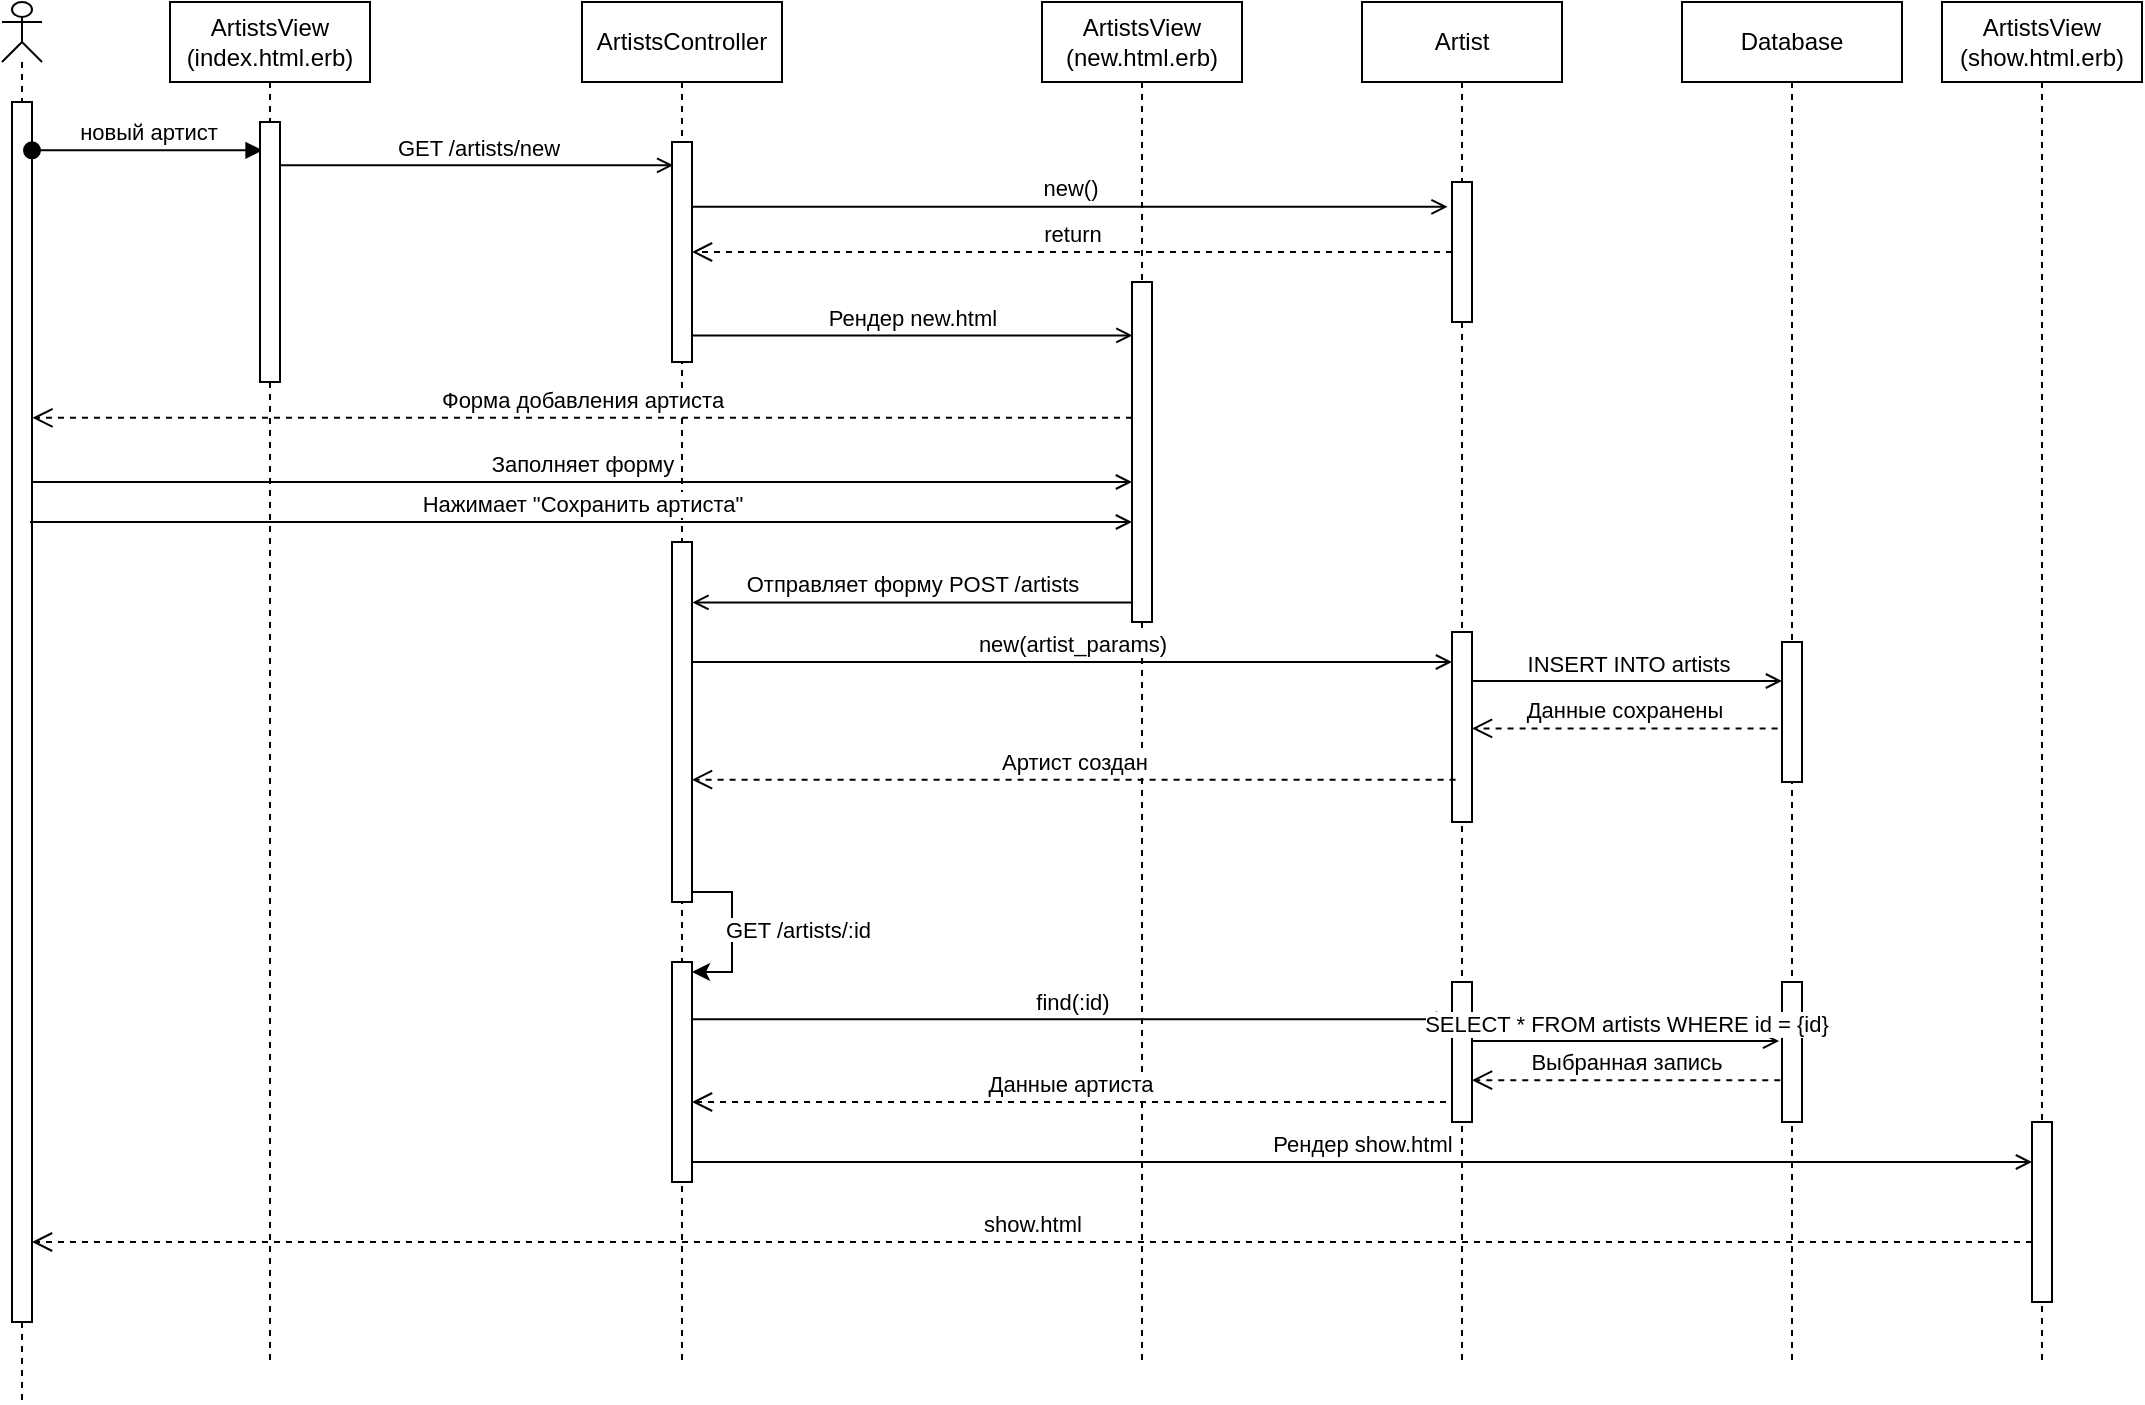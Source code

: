 <mxfile version="23.1.5" type="device">
  <diagram name="Page-1" id="2YBvvXClWsGukQMizWep">
    <mxGraphModel dx="200" dy="629" grid="1" gridSize="10" guides="1" tooltips="1" connect="1" arrows="1" fold="1" page="1" pageScale="1" pageWidth="850" pageHeight="1100" math="0" shadow="0">
      <root>
        <mxCell id="0" />
        <mxCell id="1" parent="0" />
        <mxCell id="tYpc_6L7HMuKdfje9hwW-2" value="" style="shape=umlLifeline;perimeter=lifelinePerimeter;whiteSpace=wrap;html=1;container=1;dropTarget=0;collapsible=0;recursiveResize=0;outlineConnect=0;portConstraint=eastwest;newEdgeStyle={&quot;curved&quot;:0,&quot;rounded&quot;:0};participant=umlActor;size=30;" parent="1" vertex="1">
          <mxGeometry x="890" y="40" width="20" height="700" as="geometry" />
        </mxCell>
        <mxCell id="wfLRHfoRq0fTwZMZBJ59-5" value="" style="html=1;points=[[0,0,0,0,5],[0,1,0,0,-5],[1,0,0,0,5],[1,1,0,0,-5]];perimeter=orthogonalPerimeter;outlineConnect=0;targetShapes=umlLifeline;portConstraint=eastwest;newEdgeStyle={&quot;curved&quot;:0,&quot;rounded&quot;:0};" parent="tYpc_6L7HMuKdfje9hwW-2" vertex="1">
          <mxGeometry x="5" y="50" width="10" height="610" as="geometry" />
        </mxCell>
        <mxCell id="tYpc_6L7HMuKdfje9hwW-3" value="новый артист" style="html=1;verticalAlign=bottom;startArrow=oval;startFill=1;endArrow=block;startSize=8;curved=0;rounded=0;entryX=0.13;entryY=0.109;entryDx=0;entryDy=0;entryPerimeter=0;" parent="1" source="wfLRHfoRq0fTwZMZBJ59-5" target="tYpc_6L7HMuKdfje9hwW-9" edge="1">
          <mxGeometry width="60" relative="1" as="geometry">
            <mxPoint x="910" y="120" as="sourcePoint" />
            <mxPoint x="1024" y="120" as="targetPoint" />
          </mxGeometry>
        </mxCell>
        <mxCell id="tYpc_6L7HMuKdfje9hwW-4" value="ArtistsView (index.html.erb)" style="shape=umlLifeline;perimeter=lifelinePerimeter;whiteSpace=wrap;html=1;container=1;dropTarget=0;collapsible=0;recursiveResize=0;outlineConnect=0;portConstraint=eastwest;newEdgeStyle={&quot;curved&quot;:0,&quot;rounded&quot;:0};" parent="1" vertex="1">
          <mxGeometry x="974" y="40" width="100" height="680" as="geometry" />
        </mxCell>
        <mxCell id="tYpc_6L7HMuKdfje9hwW-9" value="" style="html=1;points=[[0,0,0,0,5],[0,1,0,0,-5],[1,0,0,0,5],[1,1,0,0,-5]];perimeter=orthogonalPerimeter;outlineConnect=0;targetShapes=umlLifeline;portConstraint=eastwest;newEdgeStyle={&quot;curved&quot;:0,&quot;rounded&quot;:0};" parent="tYpc_6L7HMuKdfje9hwW-4" vertex="1">
          <mxGeometry x="45" y="60" width="10" height="130" as="geometry" />
        </mxCell>
        <mxCell id="tYpc_6L7HMuKdfje9hwW-16" value="GET /artists/new" style="html=1;verticalAlign=bottom;endArrow=open;curved=0;rounded=0;endFill=0;entryX=0.06;entryY=0.106;entryDx=0;entryDy=0;entryPerimeter=0;" parent="1" source="tYpc_6L7HMuKdfje9hwW-9" target="jrmJvbhl7SaxDvP2GgRS-2" edge="1">
          <mxGeometry x="0.0" relative="1" as="geometry">
            <mxPoint x="1029.0" y="120" as="sourcePoint" />
            <mxPoint x="1283.43" y="125.44" as="targetPoint" />
            <mxPoint as="offset" />
          </mxGeometry>
        </mxCell>
        <mxCell id="tYpc_6L7HMuKdfje9hwW-26" value="ArtistsController" style="shape=umlLifeline;perimeter=lifelinePerimeter;whiteSpace=wrap;html=1;container=1;dropTarget=0;collapsible=0;recursiveResize=0;outlineConnect=0;portConstraint=eastwest;newEdgeStyle={&quot;curved&quot;:0,&quot;rounded&quot;:0};" parent="1" vertex="1">
          <mxGeometry x="1180" y="40" width="100" height="680" as="geometry" />
        </mxCell>
        <mxCell id="jrmJvbhl7SaxDvP2GgRS-2" value="" style="html=1;points=[[0,0,0,0,5],[0,1,0,0,-5],[1,0,0,0,5],[1,1,0,0,-5]];perimeter=orthogonalPerimeter;outlineConnect=0;targetShapes=umlLifeline;portConstraint=eastwest;newEdgeStyle={&quot;curved&quot;:0,&quot;rounded&quot;:0};" parent="tYpc_6L7HMuKdfje9hwW-26" vertex="1">
          <mxGeometry x="45" y="70" width="10" height="110" as="geometry" />
        </mxCell>
        <mxCell id="v7NIAbuUKZmujlHer3k5-10" value="" style="html=1;points=[[0,0,0,0,5],[0,1,0,0,-5],[1,0,0,0,5],[1,1,0,0,-5]];perimeter=orthogonalPerimeter;outlineConnect=0;targetShapes=umlLifeline;portConstraint=eastwest;newEdgeStyle={&quot;curved&quot;:0,&quot;rounded&quot;:0};" parent="tYpc_6L7HMuKdfje9hwW-26" vertex="1">
          <mxGeometry x="45" y="270" width="10" height="180" as="geometry" />
        </mxCell>
        <mxCell id="v7NIAbuUKZmujlHer3k5-19" value="" style="html=1;points=[[0,0,0,0,5],[0,1,0,0,-5],[1,0,0,0,5],[1,1,0,0,-5]];perimeter=orthogonalPerimeter;outlineConnect=0;targetShapes=umlLifeline;portConstraint=eastwest;newEdgeStyle={&quot;curved&quot;:0,&quot;rounded&quot;:0};" parent="tYpc_6L7HMuKdfje9hwW-26" vertex="1">
          <mxGeometry x="45" y="480" width="10" height="110" as="geometry" />
        </mxCell>
        <mxCell id="v7NIAbuUKZmujlHer3k5-20" style="edgeStyle=orthogonalEdgeStyle;rounded=0;orthogonalLoop=1;jettySize=auto;html=1;curved=0;exitX=1;exitY=1;exitDx=0;exitDy=-5;exitPerimeter=0;entryX=1;entryY=0;entryDx=0;entryDy=5;entryPerimeter=0;" parent="tYpc_6L7HMuKdfje9hwW-26" source="v7NIAbuUKZmujlHer3k5-10" target="v7NIAbuUKZmujlHer3k5-19" edge="1">
          <mxGeometry relative="1" as="geometry" />
        </mxCell>
        <mxCell id="tYpc_6L7HMuKdfje9hwW-33" value="Artist" style="shape=umlLifeline;perimeter=lifelinePerimeter;whiteSpace=wrap;html=1;container=1;dropTarget=0;collapsible=0;recursiveResize=0;outlineConnect=0;portConstraint=eastwest;newEdgeStyle={&quot;curved&quot;:0,&quot;rounded&quot;:0};" parent="1" vertex="1">
          <mxGeometry x="1570" y="40" width="100" height="680" as="geometry" />
        </mxCell>
        <mxCell id="jrmJvbhl7SaxDvP2GgRS-6" value="" style="html=1;points=[[0,0,0,0,5],[0,1,0,0,-5],[1,0,0,0,5],[1,1,0,0,-5]];perimeter=orthogonalPerimeter;outlineConnect=0;targetShapes=umlLifeline;portConstraint=eastwest;newEdgeStyle={&quot;curved&quot;:0,&quot;rounded&quot;:0};" parent="tYpc_6L7HMuKdfje9hwW-33" vertex="1">
          <mxGeometry x="45" y="90" width="10" height="70" as="geometry" />
        </mxCell>
        <mxCell id="v7NIAbuUKZmujlHer3k5-12" value="" style="html=1;points=[[0,0,0,0,5],[0,1,0,0,-5],[1,0,0,0,5],[1,1,0,0,-5]];perimeter=orthogonalPerimeter;outlineConnect=0;targetShapes=umlLifeline;portConstraint=eastwest;newEdgeStyle={&quot;curved&quot;:0,&quot;rounded&quot;:0};" parent="tYpc_6L7HMuKdfje9hwW-33" vertex="1">
          <mxGeometry x="45" y="315" width="10" height="95" as="geometry" />
        </mxCell>
        <mxCell id="v7NIAbuUKZmujlHer3k5-23" value="" style="html=1;points=[[0,0,0,0,5],[0,1,0,0,-5],[1,0,0,0,5],[1,1,0,0,-5]];perimeter=orthogonalPerimeter;outlineConnect=0;targetShapes=umlLifeline;portConstraint=eastwest;newEdgeStyle={&quot;curved&quot;:0,&quot;rounded&quot;:0};" parent="tYpc_6L7HMuKdfje9hwW-33" vertex="1">
          <mxGeometry x="45" y="490" width="10" height="70" as="geometry" />
        </mxCell>
        <mxCell id="jrmJvbhl7SaxDvP2GgRS-44" value="ArtistsView (show.html.erb)" style="shape=umlLifeline;perimeter=lifelinePerimeter;whiteSpace=wrap;html=1;container=1;dropTarget=0;collapsible=0;recursiveResize=0;outlineConnect=0;portConstraint=eastwest;newEdgeStyle={&quot;curved&quot;:0,&quot;rounded&quot;:0};" parent="1" vertex="1">
          <mxGeometry x="1860" y="40" width="100" height="680" as="geometry" />
        </mxCell>
        <mxCell id="wfLRHfoRq0fTwZMZBJ59-1" value="new()" style="html=1;verticalAlign=bottom;endArrow=open;curved=0;rounded=0;endFill=0;entryX=-0.22;entryY=0.177;entryDx=0;entryDy=0;entryPerimeter=0;" parent="1" source="jrmJvbhl7SaxDvP2GgRS-2" target="jrmJvbhl7SaxDvP2GgRS-6" edge="1">
          <mxGeometry relative="1" as="geometry">
            <mxPoint x="1240" y="140" as="sourcePoint" />
            <mxPoint x="1460" y="140" as="targetPoint" />
          </mxGeometry>
        </mxCell>
        <mxCell id="v7NIAbuUKZmujlHer3k5-1" value="ArtistsView (new.html.erb)" style="shape=umlLifeline;perimeter=lifelinePerimeter;whiteSpace=wrap;html=1;container=1;dropTarget=0;collapsible=0;recursiveResize=0;outlineConnect=0;portConstraint=eastwest;newEdgeStyle={&quot;curved&quot;:0,&quot;rounded&quot;:0};" parent="1" vertex="1">
          <mxGeometry x="1410" y="40" width="100" height="680" as="geometry" />
        </mxCell>
        <mxCell id="v7NIAbuUKZmujlHer3k5-2" value="" style="html=1;points=[[0,0,0,0,5],[0,1,0,0,-5],[1,0,0,0,5],[1,1,0,0,-5]];perimeter=orthogonalPerimeter;outlineConnect=0;targetShapes=umlLifeline;portConstraint=eastwest;newEdgeStyle={&quot;curved&quot;:0,&quot;rounded&quot;:0};" parent="v7NIAbuUKZmujlHer3k5-1" vertex="1">
          <mxGeometry x="45" y="140" width="10" height="170" as="geometry" />
        </mxCell>
        <mxCell id="v7NIAbuUKZmujlHer3k5-3" value="Database" style="shape=umlLifeline;perimeter=lifelinePerimeter;whiteSpace=wrap;html=1;container=1;dropTarget=0;collapsible=0;recursiveResize=0;outlineConnect=0;portConstraint=eastwest;newEdgeStyle={&quot;curved&quot;:0,&quot;rounded&quot;:0};" parent="1" vertex="1">
          <mxGeometry x="1730" y="40" width="110" height="680" as="geometry" />
        </mxCell>
        <mxCell id="v7NIAbuUKZmujlHer3k5-4" value="" style="html=1;points=[[0,0,0,0,5],[0,1,0,0,-5],[1,0,0,0,5],[1,1,0,0,-5]];perimeter=orthogonalPerimeter;outlineConnect=0;targetShapes=umlLifeline;portConstraint=eastwest;newEdgeStyle={&quot;curved&quot;:0,&quot;rounded&quot;:0};" parent="v7NIAbuUKZmujlHer3k5-3" vertex="1">
          <mxGeometry x="50" y="320" width="10" height="70" as="geometry" />
        </mxCell>
        <mxCell id="tYpc_6L7HMuKdfje9hwW-75" value="show.html" style="html=1;verticalAlign=bottom;endArrow=open;dashed=1;endSize=8;curved=0;rounded=0;" parent="v7NIAbuUKZmujlHer3k5-3" source="jrmJvbhl7SaxDvP2GgRS-45" edge="1">
          <mxGeometry relative="1" as="geometry">
            <mxPoint x="168.59" y="630" as="sourcePoint" />
            <mxPoint x="-825" y="620.0" as="targetPoint" />
            <Array as="points">
              <mxPoint y="620" />
            </Array>
          </mxGeometry>
        </mxCell>
        <mxCell id="jrmJvbhl7SaxDvP2GgRS-45" value="" style="html=1;points=[[0,0,0,0,5],[0,1,0,0,-5],[1,0,0,0,5],[1,1,0,0,-5]];perimeter=orthogonalPerimeter;outlineConnect=0;targetShapes=umlLifeline;portConstraint=eastwest;newEdgeStyle={&quot;curved&quot;:0,&quot;rounded&quot;:0};" parent="v7NIAbuUKZmujlHer3k5-3" vertex="1">
          <mxGeometry x="175" y="560" width="10" height="90" as="geometry" />
        </mxCell>
        <mxCell id="wfLRHfoRq0fTwZMZBJ59-4" value="Рендер show.html" style="html=1;verticalAlign=bottom;endArrow=open;curved=0;rounded=0;endFill=0;entryX=0;entryY=0.163;entryDx=0;entryDy=0;entryPerimeter=0;" parent="v7NIAbuUKZmujlHer3k5-3" edge="1">
          <mxGeometry relative="1" as="geometry">
            <mxPoint x="-495" y="580" as="sourcePoint" />
            <mxPoint x="175" y="580" as="targetPoint" />
          </mxGeometry>
        </mxCell>
        <mxCell id="Avhx0cM3USmawq-kd9NH-1" value="" style="html=1;points=[[0,0,0,0,5],[0,1,0,0,-5],[1,0,0,0,5],[1,1,0,0,-5]];perimeter=orthogonalPerimeter;outlineConnect=0;targetShapes=umlLifeline;portConstraint=eastwest;newEdgeStyle={&quot;curved&quot;:0,&quot;rounded&quot;:0};" parent="v7NIAbuUKZmujlHer3k5-3" vertex="1">
          <mxGeometry x="50" y="490" width="10" height="70" as="geometry" />
        </mxCell>
        <mxCell id="v7NIAbuUKZmujlHer3k5-5" value="return" style="html=1;verticalAlign=bottom;endArrow=open;dashed=1;endSize=8;curved=0;rounded=0;" parent="1" source="jrmJvbhl7SaxDvP2GgRS-6" target="jrmJvbhl7SaxDvP2GgRS-2" edge="1">
          <mxGeometry relative="1" as="geometry">
            <mxPoint x="1480" y="170" as="sourcePoint" />
            <mxPoint x="1260" y="170" as="targetPoint" />
          </mxGeometry>
        </mxCell>
        <mxCell id="v7NIAbuUKZmujlHer3k5-6" value="Рендер new.html" style="html=1;verticalAlign=bottom;endArrow=open;curved=0;rounded=0;endFill=0;entryX=0.023;entryY=0.157;entryDx=0;entryDy=0;entryPerimeter=0;" parent="1" source="jrmJvbhl7SaxDvP2GgRS-2" target="v7NIAbuUKZmujlHer3k5-2" edge="1">
          <mxGeometry relative="1" as="geometry">
            <mxPoint x="1240" y="200" as="sourcePoint" />
            <mxPoint x="1450" y="200" as="targetPoint" />
          </mxGeometry>
        </mxCell>
        <mxCell id="v7NIAbuUKZmujlHer3k5-7" value="Форма добавления артиста" style="html=1;verticalAlign=bottom;endArrow=open;dashed=1;endSize=8;curved=0;rounded=0;entryX=0.761;entryY=0.297;entryDx=0;entryDy=0;entryPerimeter=0;" parent="1" source="v7NIAbuUKZmujlHer3k5-2" target="tYpc_6L7HMuKdfje9hwW-2" edge="1">
          <mxGeometry relative="1" as="geometry">
            <mxPoint x="1410" y="280" as="sourcePoint" />
            <mxPoint x="1030" y="280" as="targetPoint" />
          </mxGeometry>
        </mxCell>
        <mxCell id="v7NIAbuUKZmujlHer3k5-8" value="Заполняет форму" style="html=1;verticalAlign=bottom;endArrow=open;curved=0;rounded=0;endFill=0;" parent="1" edge="1">
          <mxGeometry relative="1" as="geometry">
            <mxPoint x="905" y="280" as="sourcePoint" />
            <mxPoint x="1455" y="280.0" as="targetPoint" />
          </mxGeometry>
        </mxCell>
        <mxCell id="v7NIAbuUKZmujlHer3k5-9" value="Нажимает &quot;Сохранить артиста&quot;" style="html=1;verticalAlign=bottom;endArrow=open;curved=0;rounded=0;endFill=0;exitX=0.9;exitY=0.415;exitDx=0;exitDy=0;exitPerimeter=0;" parent="1" edge="1">
          <mxGeometry relative="1" as="geometry">
            <mxPoint x="904.0" y="300.0" as="sourcePoint" />
            <mxPoint x="1455" y="300.0" as="targetPoint" />
          </mxGeometry>
        </mxCell>
        <mxCell id="v7NIAbuUKZmujlHer3k5-11" value="Отправляет форму POST /artists" style="html=1;verticalAlign=bottom;endArrow=open;curved=0;rounded=0;endFill=0;entryX=1.023;entryY=0.168;entryDx=0;entryDy=0;entryPerimeter=0;" parent="1" source="v7NIAbuUKZmujlHer3k5-2" target="v7NIAbuUKZmujlHer3k5-10" edge="1">
          <mxGeometry relative="1" as="geometry">
            <mxPoint x="1245" y="350" as="sourcePoint" />
            <mxPoint x="1465" y="350" as="targetPoint" />
          </mxGeometry>
        </mxCell>
        <mxCell id="v7NIAbuUKZmujlHer3k5-14" value="new(artist_params)" style="html=1;verticalAlign=bottom;endArrow=open;curved=0;rounded=0;endFill=0;exitX=1.018;exitY=0.479;exitDx=0;exitDy=0;exitPerimeter=0;" parent="1" edge="1">
          <mxGeometry relative="1" as="geometry">
            <mxPoint x="1235.18" y="370" as="sourcePoint" />
            <mxPoint x="1615" y="370" as="targetPoint" />
          </mxGeometry>
        </mxCell>
        <mxCell id="v7NIAbuUKZmujlHer3k5-15" value="INSERT INTO artists" style="html=1;verticalAlign=bottom;endArrow=open;curved=0;rounded=0;endFill=0;" parent="1" target="v7NIAbuUKZmujlHer3k5-4" edge="1">
          <mxGeometry relative="1" as="geometry">
            <mxPoint x="1625" y="379.5" as="sourcePoint" />
            <mxPoint x="1776" y="379.5" as="targetPoint" />
          </mxGeometry>
        </mxCell>
        <mxCell id="v7NIAbuUKZmujlHer3k5-16" value="Данные сохранены" style="html=1;verticalAlign=bottom;endArrow=open;dashed=1;endSize=8;curved=0;rounded=0;exitX=-0.22;exitY=0.617;exitDx=0;exitDy=0;exitPerimeter=0;" parent="1" source="v7NIAbuUKZmujlHer3k5-4" target="v7NIAbuUKZmujlHer3k5-12" edge="1">
          <mxGeometry relative="1" as="geometry">
            <mxPoint x="1600" y="460" as="sourcePoint" />
            <mxPoint x="1220" y="460" as="targetPoint" />
          </mxGeometry>
        </mxCell>
        <mxCell id="v7NIAbuUKZmujlHer3k5-18" value="Артист создан" style="html=1;verticalAlign=bottom;endArrow=open;dashed=1;endSize=8;curved=0;rounded=0;exitX=0.18;exitY=0.777;exitDx=0;exitDy=0;exitPerimeter=0;" parent="1" source="v7NIAbuUKZmujlHer3k5-12" target="v7NIAbuUKZmujlHer3k5-10" edge="1">
          <mxGeometry relative="1" as="geometry">
            <mxPoint x="1488" y="413" as="sourcePoint" />
            <mxPoint x="1340" y="413" as="targetPoint" />
          </mxGeometry>
        </mxCell>
        <mxCell id="v7NIAbuUKZmujlHer3k5-22" value="&lt;span style=&quot;color: rgb(0, 0, 0); font-family: Helvetica; font-size: 11px; font-style: normal; font-variant-ligatures: normal; font-variant-caps: normal; font-weight: 400; letter-spacing: normal; orphans: 2; text-align: center; text-indent: 0px; text-transform: none; widows: 2; word-spacing: 0px; -webkit-text-stroke-width: 0px; background-color: rgb(255, 255, 255); text-decoration-thickness: initial; text-decoration-style: initial; text-decoration-color: initial; float: none; display: inline !important;&quot;&gt;GET /artists/:id&lt;/span&gt;" style="text;whiteSpace=wrap;html=1;" parent="1" vertex="1">
          <mxGeometry x="1250" y="490" width="110" height="40" as="geometry" />
        </mxCell>
        <mxCell id="v7NIAbuUKZmujlHer3k5-24" value="find(:id)" style="html=1;verticalAlign=bottom;endArrow=open;curved=0;rounded=0;endFill=0;entryX=-0.002;entryY=0.266;entryDx=0;entryDy=0;entryPerimeter=0;" parent="1" source="v7NIAbuUKZmujlHer3k5-19" target="v7NIAbuUKZmujlHer3k5-23" edge="1">
          <mxGeometry relative="1" as="geometry">
            <mxPoint x="1250" y="549" as="sourcePoint" />
            <mxPoint x="1610" y="549" as="targetPoint" />
          </mxGeometry>
        </mxCell>
        <mxCell id="v7NIAbuUKZmujlHer3k5-25" value="Данные артиста" style="html=1;verticalAlign=bottom;endArrow=open;dashed=1;endSize=8;curved=0;rounded=0;exitX=0.18;exitY=0.777;exitDx=0;exitDy=0;exitPerimeter=0;" parent="1" edge="1">
          <mxGeometry relative="1" as="geometry">
            <mxPoint x="1612" y="590" as="sourcePoint" />
            <mxPoint x="1235" y="590" as="targetPoint" />
          </mxGeometry>
        </mxCell>
        <mxCell id="Avhx0cM3USmawq-kd9NH-2" value="SELECT * FROM artists WHERE id = {id}" style="html=1;verticalAlign=bottom;endArrow=open;curved=0;rounded=0;endFill=0;entryX=-0.143;entryY=0.422;entryDx=0;entryDy=0;entryPerimeter=0;" parent="1" source="v7NIAbuUKZmujlHer3k5-23" target="Avhx0cM3USmawq-kd9NH-1" edge="1">
          <mxGeometry relative="1" as="geometry">
            <mxPoint x="1370" y="500" as="sourcePoint" />
            <mxPoint x="1750" y="500" as="targetPoint" />
          </mxGeometry>
        </mxCell>
        <mxCell id="Avhx0cM3USmawq-kd9NH-3" value="Выбранная запись" style="html=1;verticalAlign=bottom;endArrow=open;dashed=1;endSize=8;curved=0;rounded=0;exitX=-0.086;exitY=0.701;exitDx=0;exitDy=0;exitPerimeter=0;" parent="1" source="Avhx0cM3USmawq-kd9NH-1" target="v7NIAbuUKZmujlHer3k5-23" edge="1">
          <mxGeometry relative="1" as="geometry">
            <mxPoint x="1780" y="500" as="sourcePoint" />
            <mxPoint x="1400" y="500" as="targetPoint" />
          </mxGeometry>
        </mxCell>
      </root>
    </mxGraphModel>
  </diagram>
</mxfile>
